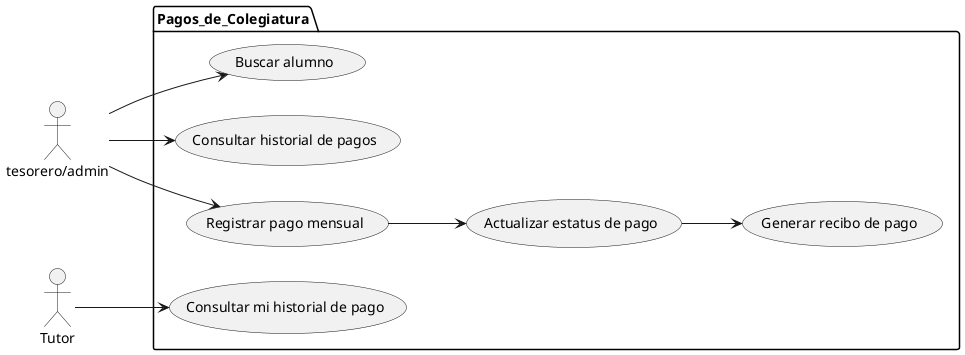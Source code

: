 @startuml Gestion_Pagos_Colegiatura
left to right direction
skinparam actorStyle stick


actor "tesorero/admin" as Cuentas
actor "Tutor" as Tutor

package Pagos_de_Colegiatura{
  usecase "Buscar alumno" as UC1
  usecase "Consultar historial de pagos" as UC2
  usecase "Registrar pago mensual" as UC3
  usecase "Actualizar estatus de pago" as UC4
  usecase "Generar recibo de pago" as UC5
  usecase "Consultar mi historial de pago" as UC7
}

Cuentas --> UC1
Cuentas--> UC3
UC3 --> UC4
UC4 --> UC5
Tutor -->UC7
Cuentas --> UC2
@enduml